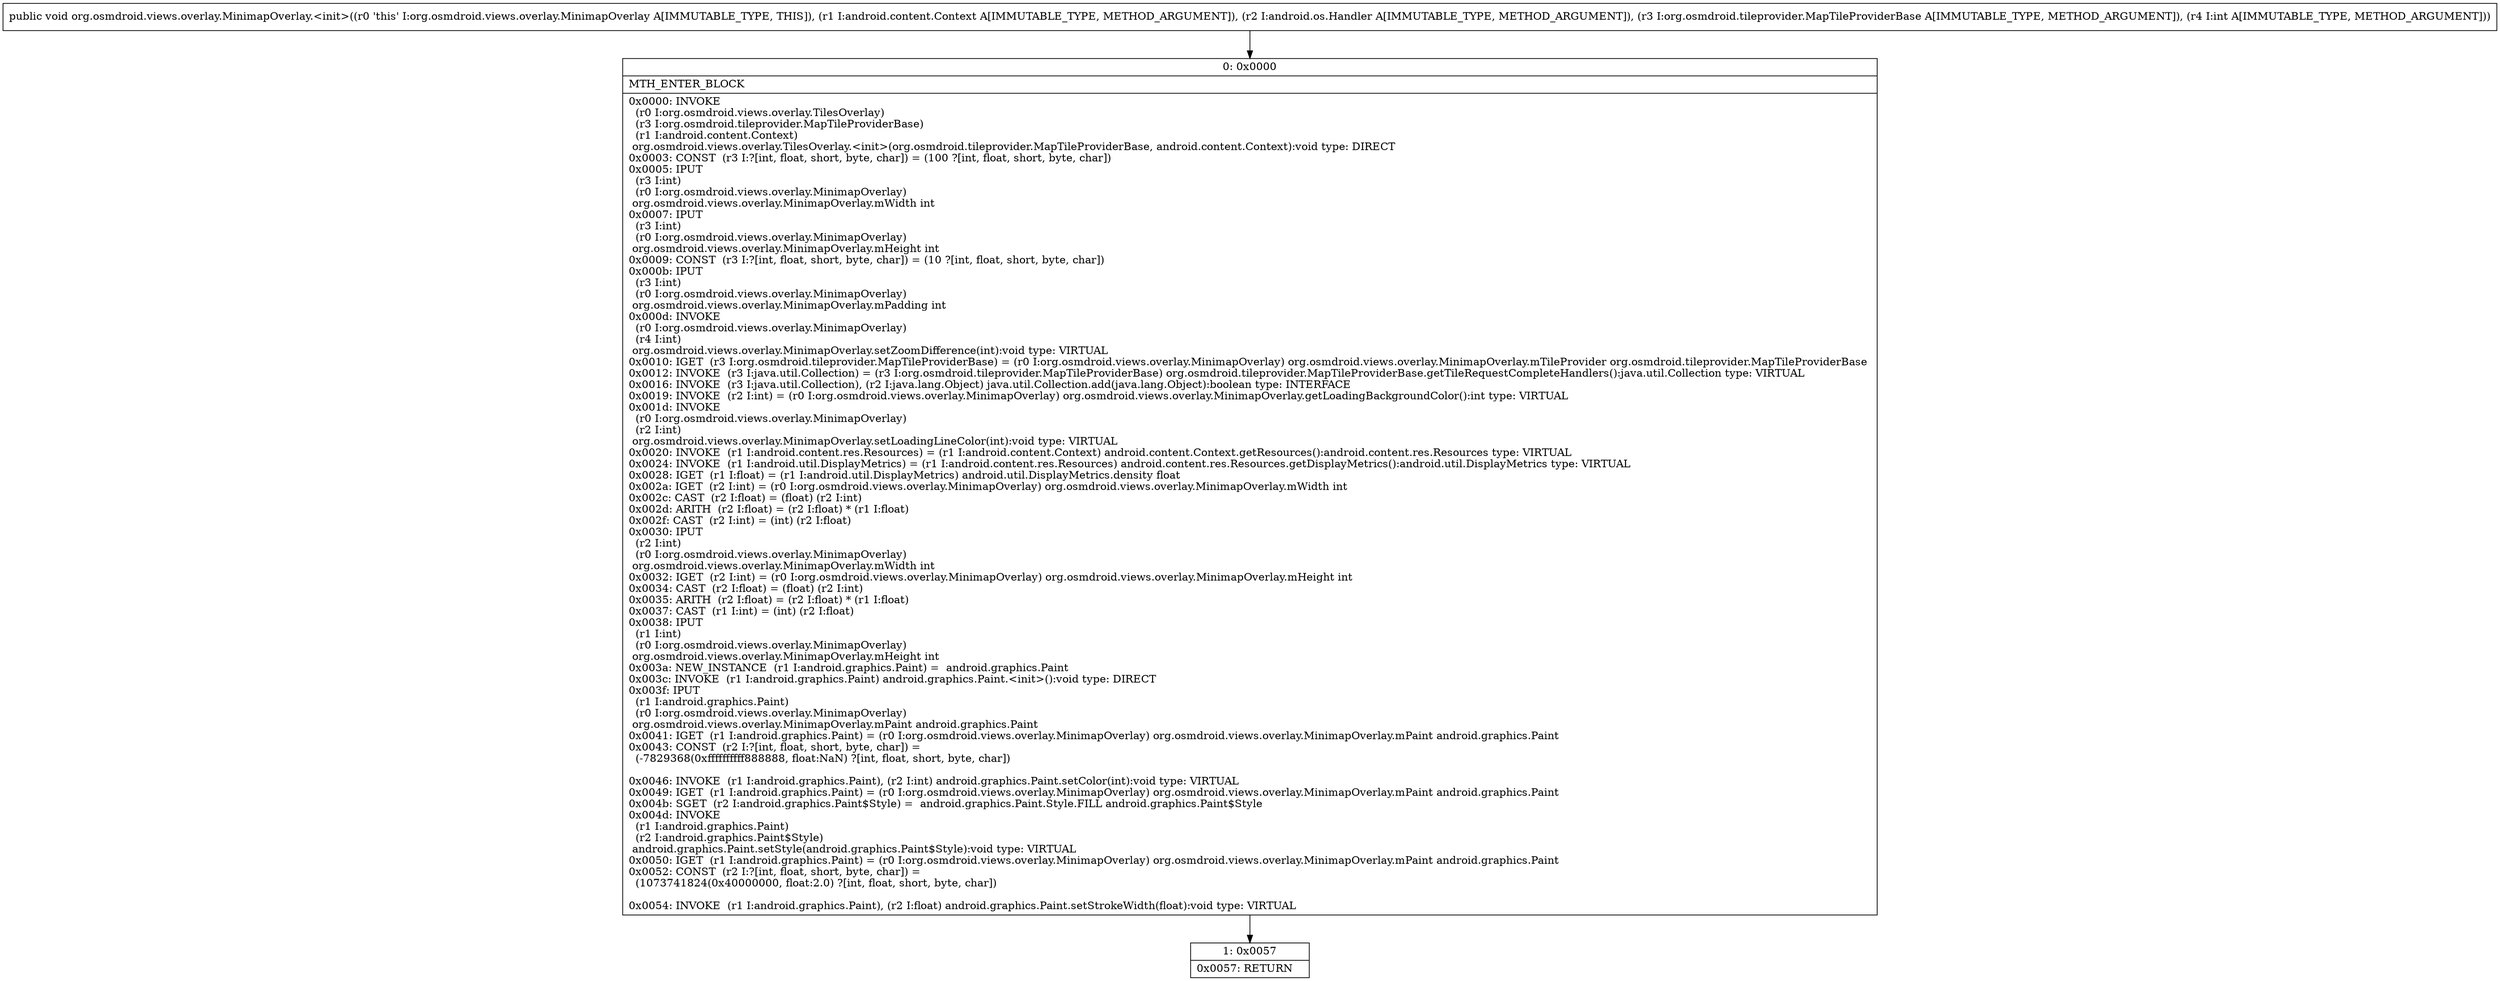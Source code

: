 digraph "CFG fororg.osmdroid.views.overlay.MinimapOverlay.\<init\>(Landroid\/content\/Context;Landroid\/os\/Handler;Lorg\/osmdroid\/tileprovider\/MapTileProviderBase;I)V" {
Node_0 [shape=record,label="{0\:\ 0x0000|MTH_ENTER_BLOCK\l|0x0000: INVOKE  \l  (r0 I:org.osmdroid.views.overlay.TilesOverlay)\l  (r3 I:org.osmdroid.tileprovider.MapTileProviderBase)\l  (r1 I:android.content.Context)\l org.osmdroid.views.overlay.TilesOverlay.\<init\>(org.osmdroid.tileprovider.MapTileProviderBase, android.content.Context):void type: DIRECT \l0x0003: CONST  (r3 I:?[int, float, short, byte, char]) = (100 ?[int, float, short, byte, char]) \l0x0005: IPUT  \l  (r3 I:int)\l  (r0 I:org.osmdroid.views.overlay.MinimapOverlay)\l org.osmdroid.views.overlay.MinimapOverlay.mWidth int \l0x0007: IPUT  \l  (r3 I:int)\l  (r0 I:org.osmdroid.views.overlay.MinimapOverlay)\l org.osmdroid.views.overlay.MinimapOverlay.mHeight int \l0x0009: CONST  (r3 I:?[int, float, short, byte, char]) = (10 ?[int, float, short, byte, char]) \l0x000b: IPUT  \l  (r3 I:int)\l  (r0 I:org.osmdroid.views.overlay.MinimapOverlay)\l org.osmdroid.views.overlay.MinimapOverlay.mPadding int \l0x000d: INVOKE  \l  (r0 I:org.osmdroid.views.overlay.MinimapOverlay)\l  (r4 I:int)\l org.osmdroid.views.overlay.MinimapOverlay.setZoomDifference(int):void type: VIRTUAL \l0x0010: IGET  (r3 I:org.osmdroid.tileprovider.MapTileProviderBase) = (r0 I:org.osmdroid.views.overlay.MinimapOverlay) org.osmdroid.views.overlay.MinimapOverlay.mTileProvider org.osmdroid.tileprovider.MapTileProviderBase \l0x0012: INVOKE  (r3 I:java.util.Collection) = (r3 I:org.osmdroid.tileprovider.MapTileProviderBase) org.osmdroid.tileprovider.MapTileProviderBase.getTileRequestCompleteHandlers():java.util.Collection type: VIRTUAL \l0x0016: INVOKE  (r3 I:java.util.Collection), (r2 I:java.lang.Object) java.util.Collection.add(java.lang.Object):boolean type: INTERFACE \l0x0019: INVOKE  (r2 I:int) = (r0 I:org.osmdroid.views.overlay.MinimapOverlay) org.osmdroid.views.overlay.MinimapOverlay.getLoadingBackgroundColor():int type: VIRTUAL \l0x001d: INVOKE  \l  (r0 I:org.osmdroid.views.overlay.MinimapOverlay)\l  (r2 I:int)\l org.osmdroid.views.overlay.MinimapOverlay.setLoadingLineColor(int):void type: VIRTUAL \l0x0020: INVOKE  (r1 I:android.content.res.Resources) = (r1 I:android.content.Context) android.content.Context.getResources():android.content.res.Resources type: VIRTUAL \l0x0024: INVOKE  (r1 I:android.util.DisplayMetrics) = (r1 I:android.content.res.Resources) android.content.res.Resources.getDisplayMetrics():android.util.DisplayMetrics type: VIRTUAL \l0x0028: IGET  (r1 I:float) = (r1 I:android.util.DisplayMetrics) android.util.DisplayMetrics.density float \l0x002a: IGET  (r2 I:int) = (r0 I:org.osmdroid.views.overlay.MinimapOverlay) org.osmdroid.views.overlay.MinimapOverlay.mWidth int \l0x002c: CAST  (r2 I:float) = (float) (r2 I:int) \l0x002d: ARITH  (r2 I:float) = (r2 I:float) * (r1 I:float) \l0x002f: CAST  (r2 I:int) = (int) (r2 I:float) \l0x0030: IPUT  \l  (r2 I:int)\l  (r0 I:org.osmdroid.views.overlay.MinimapOverlay)\l org.osmdroid.views.overlay.MinimapOverlay.mWidth int \l0x0032: IGET  (r2 I:int) = (r0 I:org.osmdroid.views.overlay.MinimapOverlay) org.osmdroid.views.overlay.MinimapOverlay.mHeight int \l0x0034: CAST  (r2 I:float) = (float) (r2 I:int) \l0x0035: ARITH  (r2 I:float) = (r2 I:float) * (r1 I:float) \l0x0037: CAST  (r1 I:int) = (int) (r2 I:float) \l0x0038: IPUT  \l  (r1 I:int)\l  (r0 I:org.osmdroid.views.overlay.MinimapOverlay)\l org.osmdroid.views.overlay.MinimapOverlay.mHeight int \l0x003a: NEW_INSTANCE  (r1 I:android.graphics.Paint) =  android.graphics.Paint \l0x003c: INVOKE  (r1 I:android.graphics.Paint) android.graphics.Paint.\<init\>():void type: DIRECT \l0x003f: IPUT  \l  (r1 I:android.graphics.Paint)\l  (r0 I:org.osmdroid.views.overlay.MinimapOverlay)\l org.osmdroid.views.overlay.MinimapOverlay.mPaint android.graphics.Paint \l0x0041: IGET  (r1 I:android.graphics.Paint) = (r0 I:org.osmdroid.views.overlay.MinimapOverlay) org.osmdroid.views.overlay.MinimapOverlay.mPaint android.graphics.Paint \l0x0043: CONST  (r2 I:?[int, float, short, byte, char]) = \l  (\-7829368(0xffffffffff888888, float:NaN) ?[int, float, short, byte, char])\l \l0x0046: INVOKE  (r1 I:android.graphics.Paint), (r2 I:int) android.graphics.Paint.setColor(int):void type: VIRTUAL \l0x0049: IGET  (r1 I:android.graphics.Paint) = (r0 I:org.osmdroid.views.overlay.MinimapOverlay) org.osmdroid.views.overlay.MinimapOverlay.mPaint android.graphics.Paint \l0x004b: SGET  (r2 I:android.graphics.Paint$Style) =  android.graphics.Paint.Style.FILL android.graphics.Paint$Style \l0x004d: INVOKE  \l  (r1 I:android.graphics.Paint)\l  (r2 I:android.graphics.Paint$Style)\l android.graphics.Paint.setStyle(android.graphics.Paint$Style):void type: VIRTUAL \l0x0050: IGET  (r1 I:android.graphics.Paint) = (r0 I:org.osmdroid.views.overlay.MinimapOverlay) org.osmdroid.views.overlay.MinimapOverlay.mPaint android.graphics.Paint \l0x0052: CONST  (r2 I:?[int, float, short, byte, char]) = \l  (1073741824(0x40000000, float:2.0) ?[int, float, short, byte, char])\l \l0x0054: INVOKE  (r1 I:android.graphics.Paint), (r2 I:float) android.graphics.Paint.setStrokeWidth(float):void type: VIRTUAL \l}"];
Node_1 [shape=record,label="{1\:\ 0x0057|0x0057: RETURN   \l}"];
MethodNode[shape=record,label="{public void org.osmdroid.views.overlay.MinimapOverlay.\<init\>((r0 'this' I:org.osmdroid.views.overlay.MinimapOverlay A[IMMUTABLE_TYPE, THIS]), (r1 I:android.content.Context A[IMMUTABLE_TYPE, METHOD_ARGUMENT]), (r2 I:android.os.Handler A[IMMUTABLE_TYPE, METHOD_ARGUMENT]), (r3 I:org.osmdroid.tileprovider.MapTileProviderBase A[IMMUTABLE_TYPE, METHOD_ARGUMENT]), (r4 I:int A[IMMUTABLE_TYPE, METHOD_ARGUMENT])) }"];
MethodNode -> Node_0;
Node_0 -> Node_1;
}

